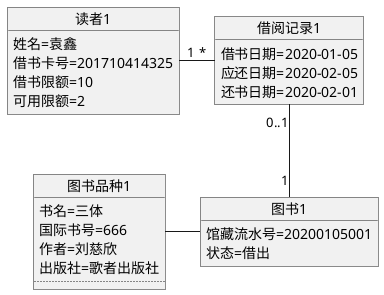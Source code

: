 @startuml
object 读者1{
姓名=袁鑫
借书卡号=201710414325
借书限额=10
可用限额=2
}
object 借阅记录1{
借书日期=2020-01-05
应还日期=2020-02-05
还书日期=2020-02-01
}

object 图书1{
馆藏流水号=20200105001
状态=借出
}

object 图书品种1{
书名=三体
国际书号=666
作者=刘慈欣
出版社=歌者出版社
....
}

读者1 "1"-"*" 借阅记录1
借阅记录1 "0..1"--"1" 图书1
图书1 -left- 图书品种1

@enduml
